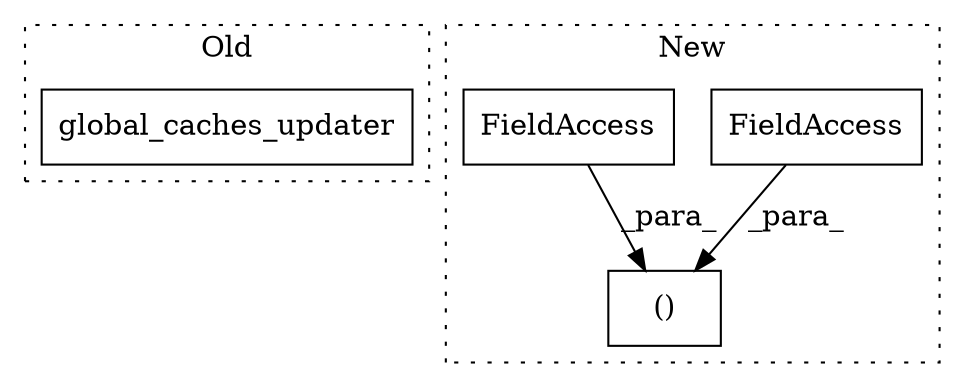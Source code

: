 digraph G {
subgraph cluster0 {
1 [label="global_caches_updater" a="32" s="9411" l="23" shape="box"];
label = "Old";
style="dotted";
}
subgraph cluster1 {
2 [label="()" a="106" s="7784" l="32" shape="box"];
3 [label="FieldAccess" a="22" s="7784" l="13" shape="box"];
4 [label="FieldAccess" a="22" s="7810" l="6" shape="box"];
label = "New";
style="dotted";
}
3 -> 2 [label="_para_"];
4 -> 2 [label="_para_"];
}